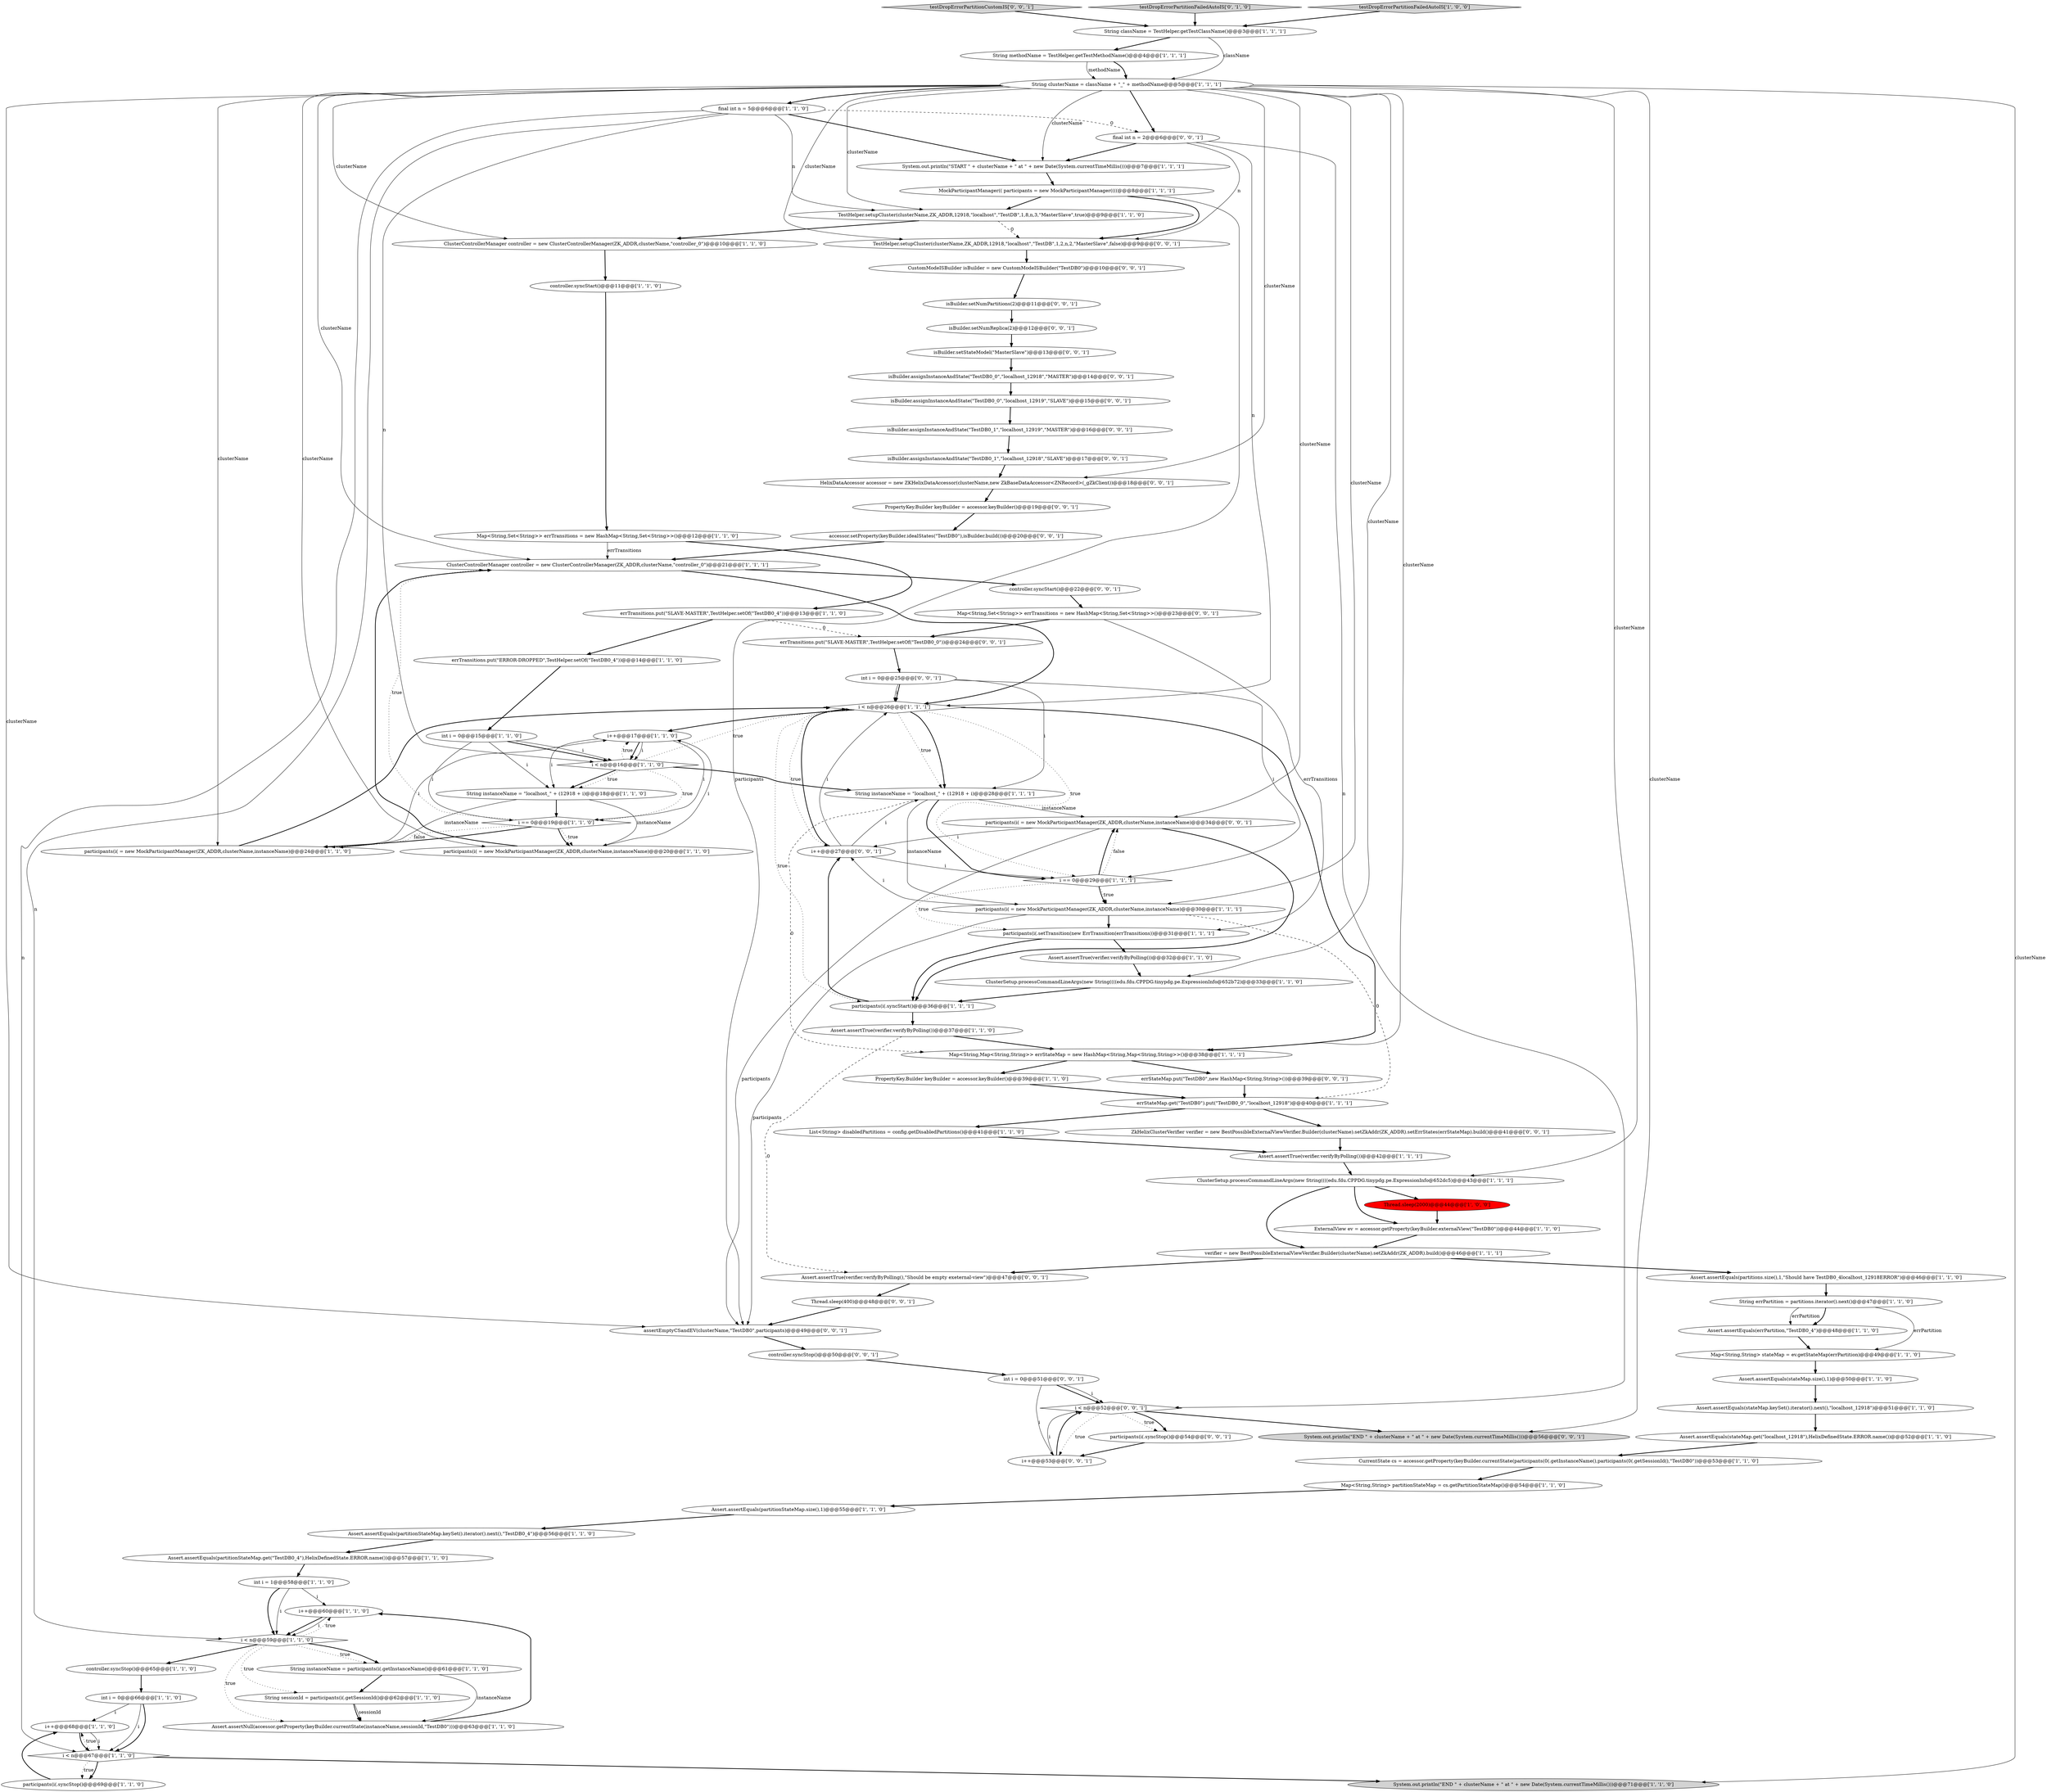 digraph {
19 [style = filled, label = "Map<String,Map<String,String>> errStateMap = new HashMap<String,Map<String,String>>()@@@38@@@['1', '1', '1']", fillcolor = white, shape = ellipse image = "AAA0AAABBB1BBB"];
68 [style = filled, label = "isBuilder.setNumReplica(2)@@@12@@@['0', '0', '1']", fillcolor = white, shape = ellipse image = "AAA0AAABBB3BBB"];
17 [style = filled, label = "int i = 0@@@66@@@['1', '1', '0']", fillcolor = white, shape = ellipse image = "AAA0AAABBB1BBB"];
84 [style = filled, label = "errStateMap.put(\"TestDB0\",new HashMap<String,String>())@@@39@@@['0', '0', '1']", fillcolor = white, shape = ellipse image = "AAA0AAABBB3BBB"];
74 [style = filled, label = "errTransitions.put(\"SLAVE-MASTER\",TestHelper.setOf(\"TestDB0_0\"))@@@24@@@['0', '0', '1']", fillcolor = white, shape = ellipse image = "AAA0AAABBB3BBB"];
41 [style = filled, label = "i++@@@60@@@['1', '1', '0']", fillcolor = white, shape = ellipse image = "AAA0AAABBB1BBB"];
38 [style = filled, label = "Assert.assertEquals(partitionStateMap.size(),1)@@@55@@@['1', '1', '0']", fillcolor = white, shape = ellipse image = "AAA0AAABBB1BBB"];
4 [style = filled, label = "i++@@@17@@@['1', '1', '0']", fillcolor = white, shape = ellipse image = "AAA0AAABBB1BBB"];
22 [style = filled, label = "final int n = 5@@@6@@@['1', '1', '0']", fillcolor = white, shape = ellipse image = "AAA0AAABBB1BBB"];
8 [style = filled, label = "Assert.assertEquals(partitionStateMap.get(\"TestDB0_4\"),HelixDefinedState.ERROR.name())@@@57@@@['1', '1', '0']", fillcolor = white, shape = ellipse image = "AAA0AAABBB1BBB"];
60 [style = filled, label = "i++@@@68@@@['1', '1', '0']", fillcolor = white, shape = ellipse image = "AAA0AAABBB1BBB"];
11 [style = filled, label = "Assert.assertTrue(verifier.verifyByPolling())@@@42@@@['1', '1', '1']", fillcolor = white, shape = ellipse image = "AAA0AAABBB1BBB"];
58 [style = filled, label = "participants(i( = new MockParticipantManager(ZK_ADDR,clusterName,instanceName)@@@24@@@['1', '1', '0']", fillcolor = white, shape = ellipse image = "AAA0AAABBB1BBB"];
55 [style = filled, label = "Assert.assertEquals(partitionStateMap.keySet().iterator().next(),\"TestDB0_4\")@@@56@@@['1', '1', '0']", fillcolor = white, shape = ellipse image = "AAA0AAABBB1BBB"];
27 [style = filled, label = "TestHelper.setupCluster(clusterName,ZK_ADDR,12918,\"localhost\",\"TestDB\",1,8,n,3,\"MasterSlave\",true)@@@9@@@['1', '1', '0']", fillcolor = white, shape = ellipse image = "AAA0AAABBB1BBB"];
85 [style = filled, label = "int i = 0@@@25@@@['0', '0', '1']", fillcolor = white, shape = ellipse image = "AAA0AAABBB3BBB"];
10 [style = filled, label = "System.out.println(\"START \" + clusterName + \" at \" + new Date(System.currentTimeMillis()))@@@7@@@['1', '1', '1']", fillcolor = white, shape = ellipse image = "AAA0AAABBB1BBB"];
64 [style = filled, label = "Map<String,Set<String>> errTransitions = new HashMap<String,Set<String>>()@@@23@@@['0', '0', '1']", fillcolor = white, shape = ellipse image = "AAA0AAABBB3BBB"];
21 [style = filled, label = "String methodName = TestHelper.getTestMethodName()@@@4@@@['1', '1', '1']", fillcolor = white, shape = ellipse image = "AAA0AAABBB1BBB"];
18 [style = filled, label = "MockParticipantManager(( participants = new MockParticipantManager((((@@@8@@@['1', '1', '1']", fillcolor = white, shape = ellipse image = "AAA0AAABBB1BBB"];
70 [style = filled, label = "participants(i( = new MockParticipantManager(ZK_ADDR,clusterName,instanceName)@@@34@@@['0', '0', '1']", fillcolor = white, shape = ellipse image = "AAA0AAABBB3BBB"];
43 [style = filled, label = "i == 0@@@29@@@['1', '1', '1']", fillcolor = white, shape = diamond image = "AAA0AAABBB1BBB"];
25 [style = filled, label = "Thread.sleep(2000)@@@44@@@['1', '0', '0']", fillcolor = red, shape = ellipse image = "AAA1AAABBB1BBB"];
83 [style = filled, label = "accessor.setProperty(keyBuilder.idealStates(\"TestDB0\"),isBuilder.build())@@@20@@@['0', '0', '1']", fillcolor = white, shape = ellipse image = "AAA0AAABBB3BBB"];
89 [style = filled, label = "TestHelper.setupCluster(clusterName,ZK_ADDR,12918,\"localhost\",\"TestDB\",1,2,n,2,\"MasterSlave\",false)@@@9@@@['0', '0', '1']", fillcolor = white, shape = ellipse image = "AAA0AAABBB3BBB"];
90 [style = filled, label = "isBuilder.assignInstanceAndState(\"TestDB0_1\",\"localhost_12919\",\"MASTER\")@@@16@@@['0', '0', '1']", fillcolor = white, shape = ellipse image = "AAA0AAABBB3BBB"];
1 [style = filled, label = "ClusterControllerManager controller = new ClusterControllerManager(ZK_ADDR,clusterName,\"controller_0\")@@@10@@@['1', '1', '0']", fillcolor = white, shape = ellipse image = "AAA0AAABBB1BBB"];
28 [style = filled, label = "participants(i( = new MockParticipantManager(ZK_ADDR,clusterName,instanceName)@@@30@@@['1', '1', '1']", fillcolor = white, shape = ellipse image = "AAA0AAABBB1BBB"];
86 [style = filled, label = "isBuilder.assignInstanceAndState(\"TestDB0_0\",\"localhost_12918\",\"MASTER\")@@@14@@@['0', '0', '1']", fillcolor = white, shape = ellipse image = "AAA0AAABBB3BBB"];
16 [style = filled, label = "String clusterName = className + \"_\" + methodName@@@5@@@['1', '1', '1']", fillcolor = white, shape = ellipse image = "AAA0AAABBB1BBB"];
52 [style = filled, label = "ClusterSetup.processCommandLineArgs(new String((((edu.fdu.CPPDG.tinypdg.pe.ExpressionInfo@652b72)@@@33@@@['1', '1', '0']", fillcolor = white, shape = ellipse image = "AAA0AAABBB1BBB"];
59 [style = filled, label = "i < n@@@26@@@['1', '1', '1']", fillcolor = white, shape = diamond image = "AAA0AAABBB1BBB"];
33 [style = filled, label = "PropertyKey.Builder keyBuilder = accessor.keyBuilder()@@@39@@@['1', '1', '0']", fillcolor = white, shape = ellipse image = "AAA0AAABBB1BBB"];
9 [style = filled, label = "errTransitions.put(\"SLAVE-MASTER\",TestHelper.setOf(\"TestDB0_4\"))@@@13@@@['1', '1', '0']", fillcolor = white, shape = ellipse image = "AAA0AAABBB1BBB"];
24 [style = filled, label = "Assert.assertEquals(partitions.size(),1,\"Should have TestDB0_4localhost_12918ERROR\")@@@46@@@['1', '1', '0']", fillcolor = white, shape = ellipse image = "AAA0AAABBB1BBB"];
47 [style = filled, label = "i < n@@@59@@@['1', '1', '0']", fillcolor = white, shape = diamond image = "AAA0AAABBB1BBB"];
29 [style = filled, label = "Map<String,String> stateMap = ev.getStateMap(errPartition)@@@49@@@['1', '1', '0']", fillcolor = white, shape = ellipse image = "AAA0AAABBB1BBB"];
48 [style = filled, label = "participants(i( = new MockParticipantManager(ZK_ADDR,clusterName,instanceName)@@@20@@@['1', '1', '0']", fillcolor = white, shape = ellipse image = "AAA0AAABBB1BBB"];
35 [style = filled, label = "String className = TestHelper.getTestClassName()@@@3@@@['1', '1', '1']", fillcolor = white, shape = ellipse image = "AAA0AAABBB1BBB"];
61 [style = filled, label = "String instanceName = \"localhost_\" + (12918 + i)@@@18@@@['1', '1', '0']", fillcolor = white, shape = ellipse image = "AAA0AAABBB1BBB"];
69 [style = filled, label = "i++@@@27@@@['0', '0', '1']", fillcolor = white, shape = ellipse image = "AAA0AAABBB3BBB"];
14 [style = filled, label = "Assert.assertNull(accessor.getProperty(keyBuilder.currentState(instanceName,sessionId,\"TestDB0\")))@@@63@@@['1', '1', '0']", fillcolor = white, shape = ellipse image = "AAA0AAABBB1BBB"];
65 [style = filled, label = "assertEmptyCSandEV(clusterName,\"TestDB0\",participants)@@@49@@@['0', '0', '1']", fillcolor = white, shape = ellipse image = "AAA0AAABBB3BBB"];
66 [style = filled, label = "Thread.sleep(400)@@@48@@@['0', '0', '1']", fillcolor = white, shape = ellipse image = "AAA0AAABBB3BBB"];
76 [style = filled, label = "PropertyKey.Builder keyBuilder = accessor.keyBuilder()@@@19@@@['0', '0', '1']", fillcolor = white, shape = ellipse image = "AAA0AAABBB3BBB"];
71 [style = filled, label = "i < n@@@52@@@['0', '0', '1']", fillcolor = white, shape = diamond image = "AAA0AAABBB3BBB"];
6 [style = filled, label = "String errPartition = partitions.iterator().next()@@@47@@@['1', '1', '0']", fillcolor = white, shape = ellipse image = "AAA0AAABBB1BBB"];
82 [style = filled, label = "HelixDataAccessor accessor = new ZKHelixDataAccessor(clusterName,new ZkBaseDataAccessor<ZNRecord>(_gZkClient))@@@18@@@['0', '0', '1']", fillcolor = white, shape = ellipse image = "AAA0AAABBB3BBB"];
54 [style = filled, label = "participants(i(.syncStop()@@@69@@@['1', '1', '0']", fillcolor = white, shape = ellipse image = "AAA0AAABBB1BBB"];
91 [style = filled, label = "testDropErrorPartitionCustomIS['0', '0', '1']", fillcolor = lightgray, shape = diamond image = "AAA0AAABBB3BBB"];
93 [style = filled, label = "isBuilder.assignInstanceAndState(\"TestDB0_1\",\"localhost_12918\",\"SLAVE\")@@@17@@@['0', '0', '1']", fillcolor = white, shape = ellipse image = "AAA0AAABBB3BBB"];
34 [style = filled, label = "String instanceName = participants(i(.getInstanceName()@@@61@@@['1', '1', '0']", fillcolor = white, shape = ellipse image = "AAA0AAABBB1BBB"];
5 [style = filled, label = "System.out.println(\"END \" + clusterName + \" at \" + new Date(System.currentTimeMillis()))@@@71@@@['1', '1', '0']", fillcolor = lightgray, shape = ellipse image = "AAA0AAABBB1BBB"];
62 [style = filled, label = "List<String> disabledPartitions = config.getDisabledPartitions()@@@41@@@['1', '1', '0']", fillcolor = white, shape = ellipse image = "AAA0AAABBB1BBB"];
30 [style = filled, label = "participants(i(.setTransition(new ErrTransition(errTransitions))@@@31@@@['1', '1', '1']", fillcolor = white, shape = ellipse image = "AAA0AAABBB1BBB"];
57 [style = filled, label = "controller.syncStop()@@@65@@@['1', '1', '0']", fillcolor = white, shape = ellipse image = "AAA0AAABBB1BBB"];
73 [style = filled, label = "isBuilder.setNumPartitions(2)@@@11@@@['0', '0', '1']", fillcolor = white, shape = ellipse image = "AAA0AAABBB3BBB"];
56 [style = filled, label = "ClusterControllerManager controller = new ClusterControllerManager(ZK_ADDR,clusterName,\"controller_0\")@@@21@@@['1', '1', '1']", fillcolor = white, shape = ellipse image = "AAA0AAABBB1BBB"];
39 [style = filled, label = "i < n@@@16@@@['1', '1', '0']", fillcolor = white, shape = diamond image = "AAA0AAABBB1BBB"];
40 [style = filled, label = "Assert.assertTrue(verifier.verifyByPolling())@@@37@@@['1', '1', '0']", fillcolor = white, shape = ellipse image = "AAA0AAABBB1BBB"];
53 [style = filled, label = "Assert.assertEquals(errPartition,\"TestDB0_4\")@@@48@@@['1', '1', '0']", fillcolor = white, shape = ellipse image = "AAA0AAABBB1BBB"];
77 [style = filled, label = "final int n = 2@@@6@@@['0', '0', '1']", fillcolor = white, shape = ellipse image = "AAA0AAABBB3BBB"];
63 [style = filled, label = "testDropErrorPartitionFailedAutoIS['0', '1', '0']", fillcolor = lightgray, shape = diamond image = "AAA0AAABBB2BBB"];
44 [style = filled, label = "errTransitions.put(\"ERROR-DROPPED\",TestHelper.setOf(\"TestDB0_4\"))@@@14@@@['1', '1', '0']", fillcolor = white, shape = ellipse image = "AAA0AAABBB1BBB"];
15 [style = filled, label = "controller.syncStart()@@@11@@@['1', '1', '0']", fillcolor = white, shape = ellipse image = "AAA0AAABBB1BBB"];
12 [style = filled, label = "i < n@@@67@@@['1', '1', '0']", fillcolor = white, shape = diamond image = "AAA0AAABBB1BBB"];
31 [style = filled, label = "Assert.assertEquals(stateMap.size(),1)@@@50@@@['1', '1', '0']", fillcolor = white, shape = ellipse image = "AAA0AAABBB1BBB"];
32 [style = filled, label = "Assert.assertEquals(stateMap.get(\"localhost_12918\"),HelixDefinedState.ERROR.name())@@@52@@@['1', '1', '0']", fillcolor = white, shape = ellipse image = "AAA0AAABBB1BBB"];
46 [style = filled, label = "String sessionId = participants(i(.getSessionId()@@@62@@@['1', '1', '0']", fillcolor = white, shape = ellipse image = "AAA0AAABBB1BBB"];
67 [style = filled, label = "i++@@@53@@@['0', '0', '1']", fillcolor = white, shape = ellipse image = "AAA0AAABBB3BBB"];
36 [style = filled, label = "ExternalView ev = accessor.getProperty(keyBuilder.externalView(\"TestDB0\"))@@@44@@@['1', '1', '0']", fillcolor = white, shape = ellipse image = "AAA0AAABBB1BBB"];
51 [style = filled, label = "i == 0@@@19@@@['1', '1', '0']", fillcolor = white, shape = diamond image = "AAA0AAABBB1BBB"];
50 [style = filled, label = "testDropErrorPartitionFailedAutoIS['1', '0', '0']", fillcolor = lightgray, shape = diamond image = "AAA0AAABBB1BBB"];
81 [style = filled, label = "isBuilder.setStateModel(\"MasterSlave\")@@@13@@@['0', '0', '1']", fillcolor = white, shape = ellipse image = "AAA0AAABBB3BBB"];
2 [style = filled, label = "Map<String,Set<String>> errTransitions = new HashMap<String,Set<String>>()@@@12@@@['1', '1', '0']", fillcolor = white, shape = ellipse image = "AAA0AAABBB1BBB"];
26 [style = filled, label = "int i = 1@@@58@@@['1', '1', '0']", fillcolor = white, shape = ellipse image = "AAA0AAABBB1BBB"];
87 [style = filled, label = "int i = 0@@@51@@@['0', '0', '1']", fillcolor = white, shape = ellipse image = "AAA0AAABBB3BBB"];
0 [style = filled, label = "Assert.assertEquals(stateMap.keySet().iterator().next(),\"localhost_12918\")@@@51@@@['1', '1', '0']", fillcolor = white, shape = ellipse image = "AAA0AAABBB1BBB"];
78 [style = filled, label = "CustomModeISBuilder isBuilder = new CustomModeISBuilder(\"TestDB0\")@@@10@@@['0', '0', '1']", fillcolor = white, shape = ellipse image = "AAA0AAABBB3BBB"];
94 [style = filled, label = "System.out.println(\"END \" + clusterName + \" at \" + new Date(System.currentTimeMillis()))@@@56@@@['0', '0', '1']", fillcolor = lightgray, shape = ellipse image = "AAA0AAABBB3BBB"];
13 [style = filled, label = "String instanceName = \"localhost_\" + (12918 + i)@@@28@@@['1', '1', '1']", fillcolor = white, shape = ellipse image = "AAA0AAABBB1BBB"];
37 [style = filled, label = "errStateMap.get(\"TestDB0\").put(\"TestDB0_0\",\"localhost_12918\")@@@40@@@['1', '1', '1']", fillcolor = white, shape = ellipse image = "AAA0AAABBB1BBB"];
49 [style = filled, label = "Map<String,String> partitionStateMap = cs.getPartitionStateMap()@@@54@@@['1', '1', '0']", fillcolor = white, shape = ellipse image = "AAA0AAABBB1BBB"];
23 [style = filled, label = "verifier = new BestPossibleExternalViewVerifier.Builder(clusterName).setZkAddr(ZK_ADDR).build()@@@46@@@['1', '1', '1']", fillcolor = white, shape = ellipse image = "AAA0AAABBB1BBB"];
92 [style = filled, label = "controller.syncStop()@@@50@@@['0', '0', '1']", fillcolor = white, shape = ellipse image = "AAA0AAABBB3BBB"];
42 [style = filled, label = "ClusterSetup.processCommandLineArgs(new String((((edu.fdu.CPPDG.tinypdg.pe.ExpressionInfo@652dc5)@@@43@@@['1', '1', '1']", fillcolor = white, shape = ellipse image = "AAA0AAABBB1BBB"];
45 [style = filled, label = "int i = 0@@@15@@@['1', '1', '0']", fillcolor = white, shape = ellipse image = "AAA0AAABBB1BBB"];
75 [style = filled, label = "controller.syncStart()@@@22@@@['0', '0', '1']", fillcolor = white, shape = ellipse image = "AAA0AAABBB3BBB"];
80 [style = filled, label = "isBuilder.assignInstanceAndState(\"TestDB0_0\",\"localhost_12919\",\"SLAVE\")@@@15@@@['0', '0', '1']", fillcolor = white, shape = ellipse image = "AAA0AAABBB3BBB"];
88 [style = filled, label = "participants(i(.syncStop()@@@54@@@['0', '0', '1']", fillcolor = white, shape = ellipse image = "AAA0AAABBB3BBB"];
20 [style = filled, label = "Assert.assertTrue(verifier.verifyByPolling())@@@32@@@['1', '1', '0']", fillcolor = white, shape = ellipse image = "AAA0AAABBB1BBB"];
3 [style = filled, label = "participants(i(.syncStart()@@@36@@@['1', '1', '1']", fillcolor = white, shape = ellipse image = "AAA0AAABBB1BBB"];
72 [style = filled, label = "Assert.assertTrue(verifier.verifyByPolling(),\"Should be empty exeternal-view\")@@@47@@@['0', '0', '1']", fillcolor = white, shape = ellipse image = "AAA0AAABBB3BBB"];
79 [style = filled, label = "ZkHelixClusterVerifier verifier = new BestPossibleExternalViewVerifier.Builder(clusterName).setZkAddr(ZK_ADDR).setErrStates(errStateMap).build()@@@41@@@['0', '0', '1']", fillcolor = white, shape = ellipse image = "AAA0AAABBB3BBB"];
7 [style = filled, label = "CurrentState cs = accessor.getProperty(keyBuilder.currentState(participants(0(.getInstanceName(),participants(0(.getSessionId(),\"TestDB0\"))@@@53@@@['1', '1', '0']", fillcolor = white, shape = ellipse image = "AAA0AAABBB1BBB"];
67->71 [style = solid, label="i"];
42->23 [style = bold, label=""];
22->27 [style = solid, label="n"];
88->67 [style = bold, label=""];
34->46 [style = bold, label=""];
22->47 [style = solid, label="n"];
12->5 [style = bold, label=""];
70->3 [style = bold, label=""];
64->30 [style = solid, label="errTransitions"];
12->60 [style = dotted, label="true"];
30->20 [style = bold, label=""];
16->70 [style = solid, label="clusterName"];
39->61 [style = bold, label=""];
47->34 [style = dotted, label="true"];
4->51 [style = solid, label="i"];
51->48 [style = dotted, label="true"];
74->85 [style = bold, label=""];
16->89 [style = solid, label="clusterName"];
37->79 [style = bold, label=""];
67->71 [style = bold, label=""];
16->27 [style = solid, label="clusterName"];
7->49 [style = bold, label=""];
6->29 [style = solid, label="errPartition"];
16->1 [style = solid, label="clusterName"];
71->94 [style = bold, label=""];
92->87 [style = bold, label=""];
91->35 [style = bold, label=""];
16->48 [style = solid, label="clusterName"];
82->76 [style = bold, label=""];
59->3 [style = dotted, label="true"];
77->71 [style = solid, label="n"];
51->48 [style = bold, label=""];
45->51 [style = solid, label="i"];
9->74 [style = dashed, label="0"];
47->46 [style = dotted, label="true"];
37->62 [style = bold, label=""];
46->14 [style = solid, label="sessionId"];
12->54 [style = dotted, label="true"];
61->58 [style = solid, label="instanceName"];
23->72 [style = bold, label=""];
21->16 [style = bold, label=""];
71->88 [style = dotted, label="true"];
58->59 [style = bold, label=""];
85->13 [style = solid, label="i"];
47->34 [style = bold, label=""];
22->77 [style = dashed, label="0"];
83->56 [style = bold, label=""];
12->54 [style = bold, label=""];
16->52 [style = solid, label="clusterName"];
38->55 [style = bold, label=""];
43->70 [style = bold, label=""];
53->29 [style = bold, label=""];
69->43 [style = solid, label="i"];
28->30 [style = bold, label=""];
16->94 [style = solid, label="clusterName"];
54->60 [style = bold, label=""];
84->37 [style = bold, label=""];
25->36 [style = bold, label=""];
26->47 [style = bold, label=""];
64->74 [style = bold, label=""];
59->4 [style = bold, label=""];
49->38 [style = bold, label=""];
69->59 [style = bold, label=""];
16->56 [style = solid, label="clusterName"];
32->7 [style = bold, label=""];
27->89 [style = dashed, label="0"];
69->13 [style = solid, label="i"];
2->9 [style = bold, label=""];
51->58 [style = bold, label=""];
20->52 [style = bold, label=""];
77->89 [style = solid, label="n"];
51->56 [style = dotted, label="true"];
80->90 [style = bold, label=""];
75->64 [style = bold, label=""];
35->21 [style = bold, label=""];
18->65 [style = solid, label="participants"];
87->67 [style = solid, label="i"];
43->30 [style = dotted, label="true"];
47->57 [style = bold, label=""];
16->28 [style = solid, label="clusterName"];
6->53 [style = bold, label=""];
47->41 [style = dotted, label="true"];
13->43 [style = bold, label=""];
9->44 [style = bold, label=""];
28->69 [style = solid, label="i"];
89->78 [style = bold, label=""];
60->12 [style = solid, label="i"];
87->71 [style = bold, label=""];
43->28 [style = dotted, label="true"];
39->61 [style = dotted, label="true"];
56->75 [style = bold, label=""];
46->14 [style = bold, label=""];
26->47 [style = solid, label="i"];
48->4 [style = solid, label="i"];
78->73 [style = bold, label=""];
44->45 [style = bold, label=""];
39->51 [style = dotted, label="true"];
22->12 [style = solid, label="n"];
28->65 [style = solid, label="participants"];
65->92 [style = bold, label=""];
60->12 [style = bold, label=""];
19->33 [style = bold, label=""];
66->65 [style = bold, label=""];
10->18 [style = bold, label=""];
57->17 [style = bold, label=""];
40->72 [style = dashed, label="0"];
87->71 [style = solid, label="i"];
39->13 [style = bold, label=""];
42->25 [style = bold, label=""];
31->0 [style = bold, label=""];
4->39 [style = bold, label=""];
77->10 [style = bold, label=""];
40->19 [style = bold, label=""];
51->58 [style = dotted, label="false"];
4->39 [style = solid, label="i"];
18->89 [style = bold, label=""];
17->12 [style = solid, label="i"];
79->11 [style = bold, label=""];
16->77 [style = bold, label=""];
16->19 [style = solid, label="clusterName"];
17->12 [style = bold, label=""];
17->60 [style = solid, label="i"];
62->11 [style = bold, label=""];
71->88 [style = bold, label=""];
30->3 [style = bold, label=""];
71->67 [style = dotted, label="true"];
81->86 [style = bold, label=""];
39->59 [style = dotted, label="true"];
22->10 [style = bold, label=""];
16->65 [style = solid, label="clusterName"];
3->69 [style = bold, label=""];
77->59 [style = solid, label="n"];
41->47 [style = bold, label=""];
50->35 [style = bold, label=""];
0->32 [style = bold, label=""];
43->70 [style = dotted, label="false"];
33->37 [style = bold, label=""];
16->58 [style = solid, label="clusterName"];
56->59 [style = bold, label=""];
34->14 [style = solid, label="instanceName"];
14->41 [style = bold, label=""];
45->39 [style = bold, label=""];
70->65 [style = solid, label="participants"];
93->82 [style = bold, label=""];
22->39 [style = solid, label="n"];
61->51 [style = bold, label=""];
19->84 [style = bold, label=""];
15->2 [style = bold, label=""];
27->1 [style = bold, label=""];
45->61 [style = solid, label="i"];
48->56 [style = bold, label=""];
85->43 [style = solid, label="i"];
90->93 [style = bold, label=""];
28->37 [style = dashed, label="0"];
3->40 [style = bold, label=""];
2->56 [style = solid, label="errTransitions"];
4->61 [style = solid, label="i"];
1->15 [style = bold, label=""];
29->31 [style = bold, label=""];
16->82 [style = solid, label="clusterName"];
85->59 [style = solid, label="i"];
59->69 [style = dotted, label="true"];
11->42 [style = bold, label=""];
42->36 [style = bold, label=""];
85->59 [style = bold, label=""];
16->22 [style = bold, label=""];
13->19 [style = dashed, label="0"];
6->53 [style = solid, label="errPartition"];
43->28 [style = bold, label=""];
58->4 [style = solid, label="i"];
45->39 [style = solid, label="i"];
76->83 [style = bold, label=""];
23->24 [style = bold, label=""];
39->4 [style = dotted, label="true"];
21->16 [style = solid, label="methodName"];
36->23 [style = bold, label=""];
18->27 [style = bold, label=""];
59->43 [style = dotted, label="true"];
68->81 [style = bold, label=""];
59->19 [style = bold, label=""];
16->5 [style = solid, label="clusterName"];
59->13 [style = bold, label=""];
13->28 [style = solid, label="instanceName"];
47->14 [style = dotted, label="true"];
16->42 [style = solid, label="clusterName"];
86->80 [style = bold, label=""];
69->59 [style = solid, label="i"];
35->16 [style = solid, label="className"];
52->3 [style = bold, label=""];
72->66 [style = bold, label=""];
73->68 [style = bold, label=""];
16->10 [style = solid, label="clusterName"];
26->41 [style = solid, label="i"];
41->47 [style = solid, label="i"];
24->6 [style = bold, label=""];
70->69 [style = solid, label="i"];
13->70 [style = solid, label="instanceName"];
61->48 [style = solid, label="instanceName"];
55->8 [style = bold, label=""];
59->13 [style = dotted, label="true"];
63->35 [style = bold, label=""];
8->26 [style = bold, label=""];
}
